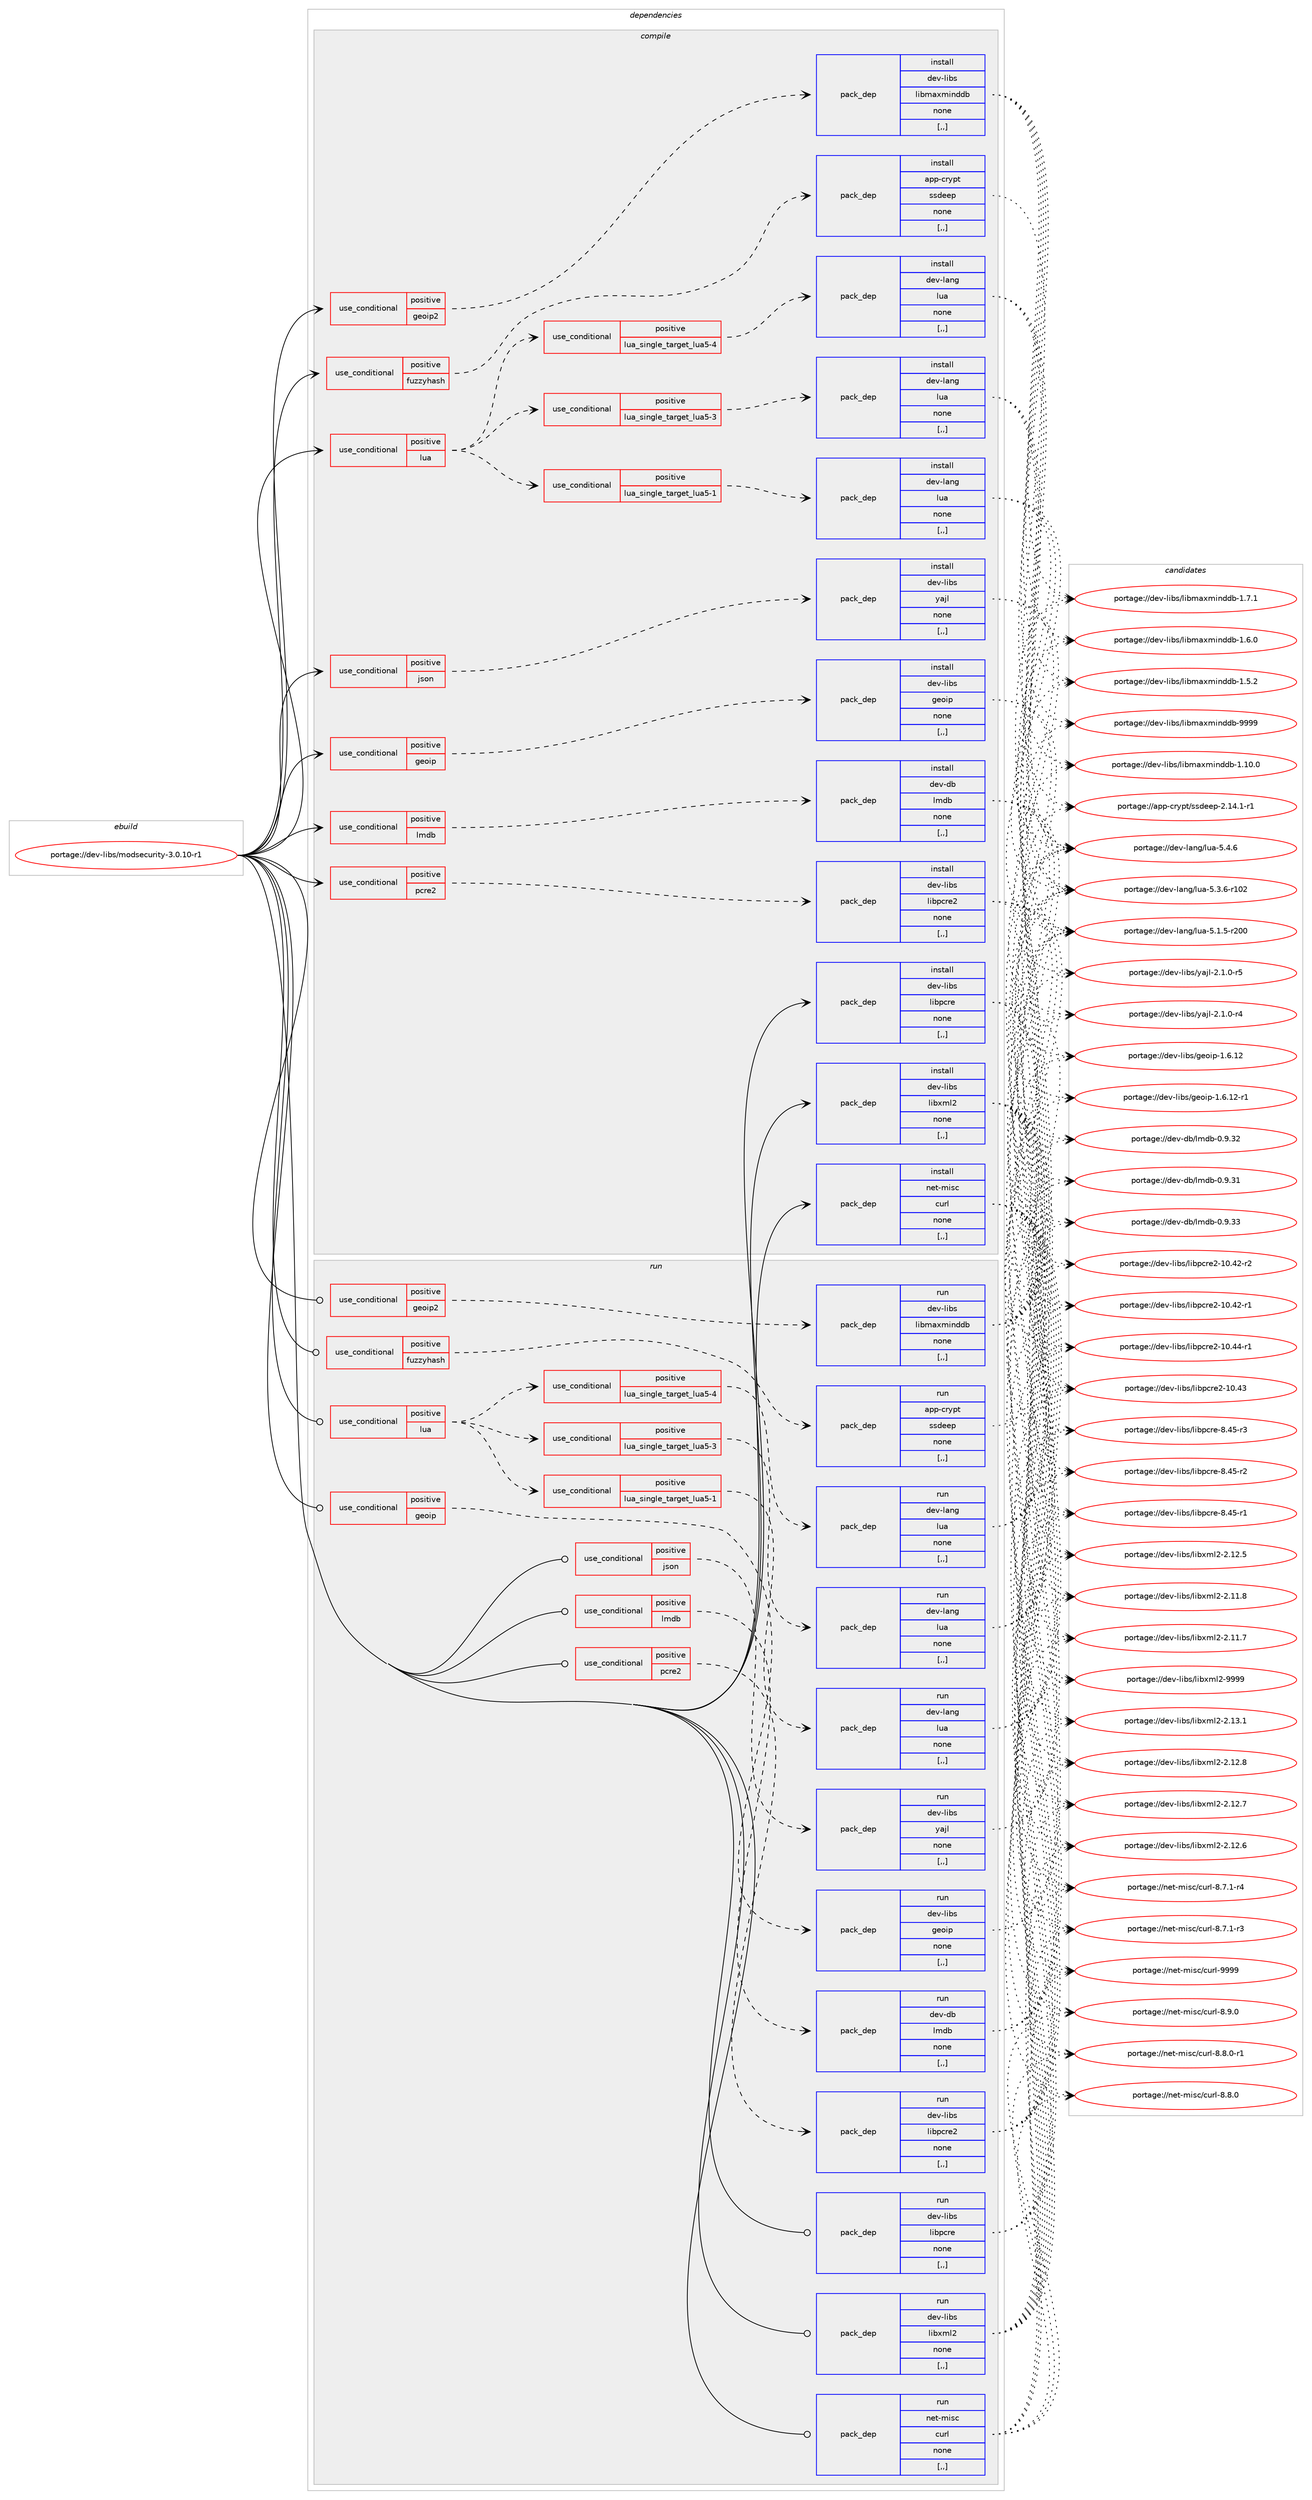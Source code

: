 digraph prolog {

# *************
# Graph options
# *************

newrank=true;
concentrate=true;
compound=true;
graph [rankdir=LR,fontname=Helvetica,fontsize=10,ranksep=1.5];#, ranksep=2.5, nodesep=0.2];
edge  [arrowhead=vee];
node  [fontname=Helvetica,fontsize=10];

# **********
# The ebuild
# **********

subgraph cluster_leftcol {
color=gray;
label=<<i>ebuild</i>>;
id [label="portage://dev-libs/modsecurity-3.0.10-r1", color=red, width=4, href="../dev-libs/modsecurity-3.0.10-r1.svg"];
}

# ****************
# The dependencies
# ****************

subgraph cluster_midcol {
color=gray;
label=<<i>dependencies</i>>;
subgraph cluster_compile {
fillcolor="#eeeeee";
style=filled;
label=<<i>compile</i>>;
subgraph cond27734 {
dependency112631 [label=<<TABLE BORDER="0" CELLBORDER="1" CELLSPACING="0" CELLPADDING="4"><TR><TD ROWSPAN="3" CELLPADDING="10">use_conditional</TD></TR><TR><TD>positive</TD></TR><TR><TD>fuzzyhash</TD></TR></TABLE>>, shape=none, color=red];
subgraph pack83699 {
dependency112632 [label=<<TABLE BORDER="0" CELLBORDER="1" CELLSPACING="0" CELLPADDING="4" WIDTH="220"><TR><TD ROWSPAN="6" CELLPADDING="30">pack_dep</TD></TR><TR><TD WIDTH="110">install</TD></TR><TR><TD>app-crypt</TD></TR><TR><TD>ssdeep</TD></TR><TR><TD>none</TD></TR><TR><TD>[,,]</TD></TR></TABLE>>, shape=none, color=blue];
}
dependency112631:e -> dependency112632:w [weight=20,style="dashed",arrowhead="vee"];
}
id:e -> dependency112631:w [weight=20,style="solid",arrowhead="vee"];
subgraph cond27735 {
dependency112633 [label=<<TABLE BORDER="0" CELLBORDER="1" CELLSPACING="0" CELLPADDING="4"><TR><TD ROWSPAN="3" CELLPADDING="10">use_conditional</TD></TR><TR><TD>positive</TD></TR><TR><TD>geoip</TD></TR></TABLE>>, shape=none, color=red];
subgraph pack83700 {
dependency112634 [label=<<TABLE BORDER="0" CELLBORDER="1" CELLSPACING="0" CELLPADDING="4" WIDTH="220"><TR><TD ROWSPAN="6" CELLPADDING="30">pack_dep</TD></TR><TR><TD WIDTH="110">install</TD></TR><TR><TD>dev-libs</TD></TR><TR><TD>geoip</TD></TR><TR><TD>none</TD></TR><TR><TD>[,,]</TD></TR></TABLE>>, shape=none, color=blue];
}
dependency112633:e -> dependency112634:w [weight=20,style="dashed",arrowhead="vee"];
}
id:e -> dependency112633:w [weight=20,style="solid",arrowhead="vee"];
subgraph cond27736 {
dependency112635 [label=<<TABLE BORDER="0" CELLBORDER="1" CELLSPACING="0" CELLPADDING="4"><TR><TD ROWSPAN="3" CELLPADDING="10">use_conditional</TD></TR><TR><TD>positive</TD></TR><TR><TD>geoip2</TD></TR></TABLE>>, shape=none, color=red];
subgraph pack83701 {
dependency112636 [label=<<TABLE BORDER="0" CELLBORDER="1" CELLSPACING="0" CELLPADDING="4" WIDTH="220"><TR><TD ROWSPAN="6" CELLPADDING="30">pack_dep</TD></TR><TR><TD WIDTH="110">install</TD></TR><TR><TD>dev-libs</TD></TR><TR><TD>libmaxminddb</TD></TR><TR><TD>none</TD></TR><TR><TD>[,,]</TD></TR></TABLE>>, shape=none, color=blue];
}
dependency112635:e -> dependency112636:w [weight=20,style="dashed",arrowhead="vee"];
}
id:e -> dependency112635:w [weight=20,style="solid",arrowhead="vee"];
subgraph cond27737 {
dependency112637 [label=<<TABLE BORDER="0" CELLBORDER="1" CELLSPACING="0" CELLPADDING="4"><TR><TD ROWSPAN="3" CELLPADDING="10">use_conditional</TD></TR><TR><TD>positive</TD></TR><TR><TD>json</TD></TR></TABLE>>, shape=none, color=red];
subgraph pack83702 {
dependency112638 [label=<<TABLE BORDER="0" CELLBORDER="1" CELLSPACING="0" CELLPADDING="4" WIDTH="220"><TR><TD ROWSPAN="6" CELLPADDING="30">pack_dep</TD></TR><TR><TD WIDTH="110">install</TD></TR><TR><TD>dev-libs</TD></TR><TR><TD>yajl</TD></TR><TR><TD>none</TD></TR><TR><TD>[,,]</TD></TR></TABLE>>, shape=none, color=blue];
}
dependency112637:e -> dependency112638:w [weight=20,style="dashed",arrowhead="vee"];
}
id:e -> dependency112637:w [weight=20,style="solid",arrowhead="vee"];
subgraph cond27738 {
dependency112639 [label=<<TABLE BORDER="0" CELLBORDER="1" CELLSPACING="0" CELLPADDING="4"><TR><TD ROWSPAN="3" CELLPADDING="10">use_conditional</TD></TR><TR><TD>positive</TD></TR><TR><TD>lmdb</TD></TR></TABLE>>, shape=none, color=red];
subgraph pack83703 {
dependency112640 [label=<<TABLE BORDER="0" CELLBORDER="1" CELLSPACING="0" CELLPADDING="4" WIDTH="220"><TR><TD ROWSPAN="6" CELLPADDING="30">pack_dep</TD></TR><TR><TD WIDTH="110">install</TD></TR><TR><TD>dev-db</TD></TR><TR><TD>lmdb</TD></TR><TR><TD>none</TD></TR><TR><TD>[,,]</TD></TR></TABLE>>, shape=none, color=blue];
}
dependency112639:e -> dependency112640:w [weight=20,style="dashed",arrowhead="vee"];
}
id:e -> dependency112639:w [weight=20,style="solid",arrowhead="vee"];
subgraph cond27739 {
dependency112641 [label=<<TABLE BORDER="0" CELLBORDER="1" CELLSPACING="0" CELLPADDING="4"><TR><TD ROWSPAN="3" CELLPADDING="10">use_conditional</TD></TR><TR><TD>positive</TD></TR><TR><TD>lua</TD></TR></TABLE>>, shape=none, color=red];
subgraph cond27740 {
dependency112642 [label=<<TABLE BORDER="0" CELLBORDER="1" CELLSPACING="0" CELLPADDING="4"><TR><TD ROWSPAN="3" CELLPADDING="10">use_conditional</TD></TR><TR><TD>positive</TD></TR><TR><TD>lua_single_target_lua5-1</TD></TR></TABLE>>, shape=none, color=red];
subgraph pack83704 {
dependency112643 [label=<<TABLE BORDER="0" CELLBORDER="1" CELLSPACING="0" CELLPADDING="4" WIDTH="220"><TR><TD ROWSPAN="6" CELLPADDING="30">pack_dep</TD></TR><TR><TD WIDTH="110">install</TD></TR><TR><TD>dev-lang</TD></TR><TR><TD>lua</TD></TR><TR><TD>none</TD></TR><TR><TD>[,,]</TD></TR></TABLE>>, shape=none, color=blue];
}
dependency112642:e -> dependency112643:w [weight=20,style="dashed",arrowhead="vee"];
}
dependency112641:e -> dependency112642:w [weight=20,style="dashed",arrowhead="vee"];
subgraph cond27741 {
dependency112644 [label=<<TABLE BORDER="0" CELLBORDER="1" CELLSPACING="0" CELLPADDING="4"><TR><TD ROWSPAN="3" CELLPADDING="10">use_conditional</TD></TR><TR><TD>positive</TD></TR><TR><TD>lua_single_target_lua5-3</TD></TR></TABLE>>, shape=none, color=red];
subgraph pack83705 {
dependency112645 [label=<<TABLE BORDER="0" CELLBORDER="1" CELLSPACING="0" CELLPADDING="4" WIDTH="220"><TR><TD ROWSPAN="6" CELLPADDING="30">pack_dep</TD></TR><TR><TD WIDTH="110">install</TD></TR><TR><TD>dev-lang</TD></TR><TR><TD>lua</TD></TR><TR><TD>none</TD></TR><TR><TD>[,,]</TD></TR></TABLE>>, shape=none, color=blue];
}
dependency112644:e -> dependency112645:w [weight=20,style="dashed",arrowhead="vee"];
}
dependency112641:e -> dependency112644:w [weight=20,style="dashed",arrowhead="vee"];
subgraph cond27742 {
dependency112646 [label=<<TABLE BORDER="0" CELLBORDER="1" CELLSPACING="0" CELLPADDING="4"><TR><TD ROWSPAN="3" CELLPADDING="10">use_conditional</TD></TR><TR><TD>positive</TD></TR><TR><TD>lua_single_target_lua5-4</TD></TR></TABLE>>, shape=none, color=red];
subgraph pack83706 {
dependency112647 [label=<<TABLE BORDER="0" CELLBORDER="1" CELLSPACING="0" CELLPADDING="4" WIDTH="220"><TR><TD ROWSPAN="6" CELLPADDING="30">pack_dep</TD></TR><TR><TD WIDTH="110">install</TD></TR><TR><TD>dev-lang</TD></TR><TR><TD>lua</TD></TR><TR><TD>none</TD></TR><TR><TD>[,,]</TD></TR></TABLE>>, shape=none, color=blue];
}
dependency112646:e -> dependency112647:w [weight=20,style="dashed",arrowhead="vee"];
}
dependency112641:e -> dependency112646:w [weight=20,style="dashed",arrowhead="vee"];
}
id:e -> dependency112641:w [weight=20,style="solid",arrowhead="vee"];
subgraph cond27743 {
dependency112648 [label=<<TABLE BORDER="0" CELLBORDER="1" CELLSPACING="0" CELLPADDING="4"><TR><TD ROWSPAN="3" CELLPADDING="10">use_conditional</TD></TR><TR><TD>positive</TD></TR><TR><TD>pcre2</TD></TR></TABLE>>, shape=none, color=red];
subgraph pack83707 {
dependency112649 [label=<<TABLE BORDER="0" CELLBORDER="1" CELLSPACING="0" CELLPADDING="4" WIDTH="220"><TR><TD ROWSPAN="6" CELLPADDING="30">pack_dep</TD></TR><TR><TD WIDTH="110">install</TD></TR><TR><TD>dev-libs</TD></TR><TR><TD>libpcre2</TD></TR><TR><TD>none</TD></TR><TR><TD>[,,]</TD></TR></TABLE>>, shape=none, color=blue];
}
dependency112648:e -> dependency112649:w [weight=20,style="dashed",arrowhead="vee"];
}
id:e -> dependency112648:w [weight=20,style="solid",arrowhead="vee"];
subgraph pack83708 {
dependency112650 [label=<<TABLE BORDER="0" CELLBORDER="1" CELLSPACING="0" CELLPADDING="4" WIDTH="220"><TR><TD ROWSPAN="6" CELLPADDING="30">pack_dep</TD></TR><TR><TD WIDTH="110">install</TD></TR><TR><TD>dev-libs</TD></TR><TR><TD>libpcre</TD></TR><TR><TD>none</TD></TR><TR><TD>[,,]</TD></TR></TABLE>>, shape=none, color=blue];
}
id:e -> dependency112650:w [weight=20,style="solid",arrowhead="vee"];
subgraph pack83709 {
dependency112651 [label=<<TABLE BORDER="0" CELLBORDER="1" CELLSPACING="0" CELLPADDING="4" WIDTH="220"><TR><TD ROWSPAN="6" CELLPADDING="30">pack_dep</TD></TR><TR><TD WIDTH="110">install</TD></TR><TR><TD>dev-libs</TD></TR><TR><TD>libxml2</TD></TR><TR><TD>none</TD></TR><TR><TD>[,,]</TD></TR></TABLE>>, shape=none, color=blue];
}
id:e -> dependency112651:w [weight=20,style="solid",arrowhead="vee"];
subgraph pack83710 {
dependency112652 [label=<<TABLE BORDER="0" CELLBORDER="1" CELLSPACING="0" CELLPADDING="4" WIDTH="220"><TR><TD ROWSPAN="6" CELLPADDING="30">pack_dep</TD></TR><TR><TD WIDTH="110">install</TD></TR><TR><TD>net-misc</TD></TR><TR><TD>curl</TD></TR><TR><TD>none</TD></TR><TR><TD>[,,]</TD></TR></TABLE>>, shape=none, color=blue];
}
id:e -> dependency112652:w [weight=20,style="solid",arrowhead="vee"];
}
subgraph cluster_compileandrun {
fillcolor="#eeeeee";
style=filled;
label=<<i>compile and run</i>>;
}
subgraph cluster_run {
fillcolor="#eeeeee";
style=filled;
label=<<i>run</i>>;
subgraph cond27744 {
dependency112653 [label=<<TABLE BORDER="0" CELLBORDER="1" CELLSPACING="0" CELLPADDING="4"><TR><TD ROWSPAN="3" CELLPADDING="10">use_conditional</TD></TR><TR><TD>positive</TD></TR><TR><TD>fuzzyhash</TD></TR></TABLE>>, shape=none, color=red];
subgraph pack83711 {
dependency112654 [label=<<TABLE BORDER="0" CELLBORDER="1" CELLSPACING="0" CELLPADDING="4" WIDTH="220"><TR><TD ROWSPAN="6" CELLPADDING="30">pack_dep</TD></TR><TR><TD WIDTH="110">run</TD></TR><TR><TD>app-crypt</TD></TR><TR><TD>ssdeep</TD></TR><TR><TD>none</TD></TR><TR><TD>[,,]</TD></TR></TABLE>>, shape=none, color=blue];
}
dependency112653:e -> dependency112654:w [weight=20,style="dashed",arrowhead="vee"];
}
id:e -> dependency112653:w [weight=20,style="solid",arrowhead="odot"];
subgraph cond27745 {
dependency112655 [label=<<TABLE BORDER="0" CELLBORDER="1" CELLSPACING="0" CELLPADDING="4"><TR><TD ROWSPAN="3" CELLPADDING="10">use_conditional</TD></TR><TR><TD>positive</TD></TR><TR><TD>geoip</TD></TR></TABLE>>, shape=none, color=red];
subgraph pack83712 {
dependency112656 [label=<<TABLE BORDER="0" CELLBORDER="1" CELLSPACING="0" CELLPADDING="4" WIDTH="220"><TR><TD ROWSPAN="6" CELLPADDING="30">pack_dep</TD></TR><TR><TD WIDTH="110">run</TD></TR><TR><TD>dev-libs</TD></TR><TR><TD>geoip</TD></TR><TR><TD>none</TD></TR><TR><TD>[,,]</TD></TR></TABLE>>, shape=none, color=blue];
}
dependency112655:e -> dependency112656:w [weight=20,style="dashed",arrowhead="vee"];
}
id:e -> dependency112655:w [weight=20,style="solid",arrowhead="odot"];
subgraph cond27746 {
dependency112657 [label=<<TABLE BORDER="0" CELLBORDER="1" CELLSPACING="0" CELLPADDING="4"><TR><TD ROWSPAN="3" CELLPADDING="10">use_conditional</TD></TR><TR><TD>positive</TD></TR><TR><TD>geoip2</TD></TR></TABLE>>, shape=none, color=red];
subgraph pack83713 {
dependency112658 [label=<<TABLE BORDER="0" CELLBORDER="1" CELLSPACING="0" CELLPADDING="4" WIDTH="220"><TR><TD ROWSPAN="6" CELLPADDING="30">pack_dep</TD></TR><TR><TD WIDTH="110">run</TD></TR><TR><TD>dev-libs</TD></TR><TR><TD>libmaxminddb</TD></TR><TR><TD>none</TD></TR><TR><TD>[,,]</TD></TR></TABLE>>, shape=none, color=blue];
}
dependency112657:e -> dependency112658:w [weight=20,style="dashed",arrowhead="vee"];
}
id:e -> dependency112657:w [weight=20,style="solid",arrowhead="odot"];
subgraph cond27747 {
dependency112659 [label=<<TABLE BORDER="0" CELLBORDER="1" CELLSPACING="0" CELLPADDING="4"><TR><TD ROWSPAN="3" CELLPADDING="10">use_conditional</TD></TR><TR><TD>positive</TD></TR><TR><TD>json</TD></TR></TABLE>>, shape=none, color=red];
subgraph pack83714 {
dependency112660 [label=<<TABLE BORDER="0" CELLBORDER="1" CELLSPACING="0" CELLPADDING="4" WIDTH="220"><TR><TD ROWSPAN="6" CELLPADDING="30">pack_dep</TD></TR><TR><TD WIDTH="110">run</TD></TR><TR><TD>dev-libs</TD></TR><TR><TD>yajl</TD></TR><TR><TD>none</TD></TR><TR><TD>[,,]</TD></TR></TABLE>>, shape=none, color=blue];
}
dependency112659:e -> dependency112660:w [weight=20,style="dashed",arrowhead="vee"];
}
id:e -> dependency112659:w [weight=20,style="solid",arrowhead="odot"];
subgraph cond27748 {
dependency112661 [label=<<TABLE BORDER="0" CELLBORDER="1" CELLSPACING="0" CELLPADDING="4"><TR><TD ROWSPAN="3" CELLPADDING="10">use_conditional</TD></TR><TR><TD>positive</TD></TR><TR><TD>lmdb</TD></TR></TABLE>>, shape=none, color=red];
subgraph pack83715 {
dependency112662 [label=<<TABLE BORDER="0" CELLBORDER="1" CELLSPACING="0" CELLPADDING="4" WIDTH="220"><TR><TD ROWSPAN="6" CELLPADDING="30">pack_dep</TD></TR><TR><TD WIDTH="110">run</TD></TR><TR><TD>dev-db</TD></TR><TR><TD>lmdb</TD></TR><TR><TD>none</TD></TR><TR><TD>[,,]</TD></TR></TABLE>>, shape=none, color=blue];
}
dependency112661:e -> dependency112662:w [weight=20,style="dashed",arrowhead="vee"];
}
id:e -> dependency112661:w [weight=20,style="solid",arrowhead="odot"];
subgraph cond27749 {
dependency112663 [label=<<TABLE BORDER="0" CELLBORDER="1" CELLSPACING="0" CELLPADDING="4"><TR><TD ROWSPAN="3" CELLPADDING="10">use_conditional</TD></TR><TR><TD>positive</TD></TR><TR><TD>lua</TD></TR></TABLE>>, shape=none, color=red];
subgraph cond27750 {
dependency112664 [label=<<TABLE BORDER="0" CELLBORDER="1" CELLSPACING="0" CELLPADDING="4"><TR><TD ROWSPAN="3" CELLPADDING="10">use_conditional</TD></TR><TR><TD>positive</TD></TR><TR><TD>lua_single_target_lua5-1</TD></TR></TABLE>>, shape=none, color=red];
subgraph pack83716 {
dependency112665 [label=<<TABLE BORDER="0" CELLBORDER="1" CELLSPACING="0" CELLPADDING="4" WIDTH="220"><TR><TD ROWSPAN="6" CELLPADDING="30">pack_dep</TD></TR><TR><TD WIDTH="110">run</TD></TR><TR><TD>dev-lang</TD></TR><TR><TD>lua</TD></TR><TR><TD>none</TD></TR><TR><TD>[,,]</TD></TR></TABLE>>, shape=none, color=blue];
}
dependency112664:e -> dependency112665:w [weight=20,style="dashed",arrowhead="vee"];
}
dependency112663:e -> dependency112664:w [weight=20,style="dashed",arrowhead="vee"];
subgraph cond27751 {
dependency112666 [label=<<TABLE BORDER="0" CELLBORDER="1" CELLSPACING="0" CELLPADDING="4"><TR><TD ROWSPAN="3" CELLPADDING="10">use_conditional</TD></TR><TR><TD>positive</TD></TR><TR><TD>lua_single_target_lua5-3</TD></TR></TABLE>>, shape=none, color=red];
subgraph pack83717 {
dependency112667 [label=<<TABLE BORDER="0" CELLBORDER="1" CELLSPACING="0" CELLPADDING="4" WIDTH="220"><TR><TD ROWSPAN="6" CELLPADDING="30">pack_dep</TD></TR><TR><TD WIDTH="110">run</TD></TR><TR><TD>dev-lang</TD></TR><TR><TD>lua</TD></TR><TR><TD>none</TD></TR><TR><TD>[,,]</TD></TR></TABLE>>, shape=none, color=blue];
}
dependency112666:e -> dependency112667:w [weight=20,style="dashed",arrowhead="vee"];
}
dependency112663:e -> dependency112666:w [weight=20,style="dashed",arrowhead="vee"];
subgraph cond27752 {
dependency112668 [label=<<TABLE BORDER="0" CELLBORDER="1" CELLSPACING="0" CELLPADDING="4"><TR><TD ROWSPAN="3" CELLPADDING="10">use_conditional</TD></TR><TR><TD>positive</TD></TR><TR><TD>lua_single_target_lua5-4</TD></TR></TABLE>>, shape=none, color=red];
subgraph pack83718 {
dependency112669 [label=<<TABLE BORDER="0" CELLBORDER="1" CELLSPACING="0" CELLPADDING="4" WIDTH="220"><TR><TD ROWSPAN="6" CELLPADDING="30">pack_dep</TD></TR><TR><TD WIDTH="110">run</TD></TR><TR><TD>dev-lang</TD></TR><TR><TD>lua</TD></TR><TR><TD>none</TD></TR><TR><TD>[,,]</TD></TR></TABLE>>, shape=none, color=blue];
}
dependency112668:e -> dependency112669:w [weight=20,style="dashed",arrowhead="vee"];
}
dependency112663:e -> dependency112668:w [weight=20,style="dashed",arrowhead="vee"];
}
id:e -> dependency112663:w [weight=20,style="solid",arrowhead="odot"];
subgraph cond27753 {
dependency112670 [label=<<TABLE BORDER="0" CELLBORDER="1" CELLSPACING="0" CELLPADDING="4"><TR><TD ROWSPAN="3" CELLPADDING="10">use_conditional</TD></TR><TR><TD>positive</TD></TR><TR><TD>pcre2</TD></TR></TABLE>>, shape=none, color=red];
subgraph pack83719 {
dependency112671 [label=<<TABLE BORDER="0" CELLBORDER="1" CELLSPACING="0" CELLPADDING="4" WIDTH="220"><TR><TD ROWSPAN="6" CELLPADDING="30">pack_dep</TD></TR><TR><TD WIDTH="110">run</TD></TR><TR><TD>dev-libs</TD></TR><TR><TD>libpcre2</TD></TR><TR><TD>none</TD></TR><TR><TD>[,,]</TD></TR></TABLE>>, shape=none, color=blue];
}
dependency112670:e -> dependency112671:w [weight=20,style="dashed",arrowhead="vee"];
}
id:e -> dependency112670:w [weight=20,style="solid",arrowhead="odot"];
subgraph pack83720 {
dependency112672 [label=<<TABLE BORDER="0" CELLBORDER="1" CELLSPACING="0" CELLPADDING="4" WIDTH="220"><TR><TD ROWSPAN="6" CELLPADDING="30">pack_dep</TD></TR><TR><TD WIDTH="110">run</TD></TR><TR><TD>dev-libs</TD></TR><TR><TD>libpcre</TD></TR><TR><TD>none</TD></TR><TR><TD>[,,]</TD></TR></TABLE>>, shape=none, color=blue];
}
id:e -> dependency112672:w [weight=20,style="solid",arrowhead="odot"];
subgraph pack83721 {
dependency112673 [label=<<TABLE BORDER="0" CELLBORDER="1" CELLSPACING="0" CELLPADDING="4" WIDTH="220"><TR><TD ROWSPAN="6" CELLPADDING="30">pack_dep</TD></TR><TR><TD WIDTH="110">run</TD></TR><TR><TD>dev-libs</TD></TR><TR><TD>libxml2</TD></TR><TR><TD>none</TD></TR><TR><TD>[,,]</TD></TR></TABLE>>, shape=none, color=blue];
}
id:e -> dependency112673:w [weight=20,style="solid",arrowhead="odot"];
subgraph pack83722 {
dependency112674 [label=<<TABLE BORDER="0" CELLBORDER="1" CELLSPACING="0" CELLPADDING="4" WIDTH="220"><TR><TD ROWSPAN="6" CELLPADDING="30">pack_dep</TD></TR><TR><TD WIDTH="110">run</TD></TR><TR><TD>net-misc</TD></TR><TR><TD>curl</TD></TR><TR><TD>none</TD></TR><TR><TD>[,,]</TD></TR></TABLE>>, shape=none, color=blue];
}
id:e -> dependency112674:w [weight=20,style="solid",arrowhead="odot"];
}
}

# **************
# The candidates
# **************

subgraph cluster_choices {
rank=same;
color=gray;
label=<<i>candidates</i>>;

subgraph choice83699 {
color=black;
nodesep=1;
choice97112112459911412111211647115115100101101112455046495246494511449 [label="portage://app-crypt/ssdeep-2.14.1-r1", color=red, width=4,href="../app-crypt/ssdeep-2.14.1-r1.svg"];
dependency112632:e -> choice97112112459911412111211647115115100101101112455046495246494511449:w [style=dotted,weight="100"];
}
subgraph choice83700 {
color=black;
nodesep=1;
choice100101118451081059811547103101111105112454946544649504511449 [label="portage://dev-libs/geoip-1.6.12-r1", color=red, width=4,href="../dev-libs/geoip-1.6.12-r1.svg"];
choice10010111845108105981154710310111110511245494654464950 [label="portage://dev-libs/geoip-1.6.12", color=red, width=4,href="../dev-libs/geoip-1.6.12.svg"];
dependency112634:e -> choice100101118451081059811547103101111105112454946544649504511449:w [style=dotted,weight="100"];
dependency112634:e -> choice10010111845108105981154710310111110511245494654464950:w [style=dotted,weight="100"];
}
subgraph choice83701 {
color=black;
nodesep=1;
choice1001011184510810598115471081059810997120109105110100100984557575757 [label="portage://dev-libs/libmaxminddb-9999", color=red, width=4,href="../dev-libs/libmaxminddb-9999.svg"];
choice10010111845108105981154710810598109971201091051101001009845494649484648 [label="portage://dev-libs/libmaxminddb-1.10.0", color=red, width=4,href="../dev-libs/libmaxminddb-1.10.0.svg"];
choice100101118451081059811547108105981099712010910511010010098454946554649 [label="portage://dev-libs/libmaxminddb-1.7.1", color=red, width=4,href="../dev-libs/libmaxminddb-1.7.1.svg"];
choice100101118451081059811547108105981099712010910511010010098454946544648 [label="portage://dev-libs/libmaxminddb-1.6.0", color=red, width=4,href="../dev-libs/libmaxminddb-1.6.0.svg"];
choice100101118451081059811547108105981099712010910511010010098454946534650 [label="portage://dev-libs/libmaxminddb-1.5.2", color=red, width=4,href="../dev-libs/libmaxminddb-1.5.2.svg"];
dependency112636:e -> choice1001011184510810598115471081059810997120109105110100100984557575757:w [style=dotted,weight="100"];
dependency112636:e -> choice10010111845108105981154710810598109971201091051101001009845494649484648:w [style=dotted,weight="100"];
dependency112636:e -> choice100101118451081059811547108105981099712010910511010010098454946554649:w [style=dotted,weight="100"];
dependency112636:e -> choice100101118451081059811547108105981099712010910511010010098454946544648:w [style=dotted,weight="100"];
dependency112636:e -> choice100101118451081059811547108105981099712010910511010010098454946534650:w [style=dotted,weight="100"];
}
subgraph choice83702 {
color=black;
nodesep=1;
choice100101118451081059811547121971061084550464946484511453 [label="portage://dev-libs/yajl-2.1.0-r5", color=red, width=4,href="../dev-libs/yajl-2.1.0-r5.svg"];
choice100101118451081059811547121971061084550464946484511452 [label="portage://dev-libs/yajl-2.1.0-r4", color=red, width=4,href="../dev-libs/yajl-2.1.0-r4.svg"];
dependency112638:e -> choice100101118451081059811547121971061084550464946484511453:w [style=dotted,weight="100"];
dependency112638:e -> choice100101118451081059811547121971061084550464946484511452:w [style=dotted,weight="100"];
}
subgraph choice83703 {
color=black;
nodesep=1;
choice1001011184510098471081091009845484657465151 [label="portage://dev-db/lmdb-0.9.33", color=red, width=4,href="../dev-db/lmdb-0.9.33.svg"];
choice1001011184510098471081091009845484657465150 [label="portage://dev-db/lmdb-0.9.32", color=red, width=4,href="../dev-db/lmdb-0.9.32.svg"];
choice1001011184510098471081091009845484657465149 [label="portage://dev-db/lmdb-0.9.31", color=red, width=4,href="../dev-db/lmdb-0.9.31.svg"];
dependency112640:e -> choice1001011184510098471081091009845484657465151:w [style=dotted,weight="100"];
dependency112640:e -> choice1001011184510098471081091009845484657465150:w [style=dotted,weight="100"];
dependency112640:e -> choice1001011184510098471081091009845484657465149:w [style=dotted,weight="100"];
}
subgraph choice83704 {
color=black;
nodesep=1;
choice10010111845108971101034710811797455346524654 [label="portage://dev-lang/lua-5.4.6", color=red, width=4,href="../dev-lang/lua-5.4.6.svg"];
choice1001011184510897110103471081179745534651465445114494850 [label="portage://dev-lang/lua-5.3.6-r102", color=red, width=4,href="../dev-lang/lua-5.3.6-r102.svg"];
choice1001011184510897110103471081179745534649465345114504848 [label="portage://dev-lang/lua-5.1.5-r200", color=red, width=4,href="../dev-lang/lua-5.1.5-r200.svg"];
dependency112643:e -> choice10010111845108971101034710811797455346524654:w [style=dotted,weight="100"];
dependency112643:e -> choice1001011184510897110103471081179745534651465445114494850:w [style=dotted,weight="100"];
dependency112643:e -> choice1001011184510897110103471081179745534649465345114504848:w [style=dotted,weight="100"];
}
subgraph choice83705 {
color=black;
nodesep=1;
choice10010111845108971101034710811797455346524654 [label="portage://dev-lang/lua-5.4.6", color=red, width=4,href="../dev-lang/lua-5.4.6.svg"];
choice1001011184510897110103471081179745534651465445114494850 [label="portage://dev-lang/lua-5.3.6-r102", color=red, width=4,href="../dev-lang/lua-5.3.6-r102.svg"];
choice1001011184510897110103471081179745534649465345114504848 [label="portage://dev-lang/lua-5.1.5-r200", color=red, width=4,href="../dev-lang/lua-5.1.5-r200.svg"];
dependency112645:e -> choice10010111845108971101034710811797455346524654:w [style=dotted,weight="100"];
dependency112645:e -> choice1001011184510897110103471081179745534651465445114494850:w [style=dotted,weight="100"];
dependency112645:e -> choice1001011184510897110103471081179745534649465345114504848:w [style=dotted,weight="100"];
}
subgraph choice83706 {
color=black;
nodesep=1;
choice10010111845108971101034710811797455346524654 [label="portage://dev-lang/lua-5.4.6", color=red, width=4,href="../dev-lang/lua-5.4.6.svg"];
choice1001011184510897110103471081179745534651465445114494850 [label="portage://dev-lang/lua-5.3.6-r102", color=red, width=4,href="../dev-lang/lua-5.3.6-r102.svg"];
choice1001011184510897110103471081179745534649465345114504848 [label="portage://dev-lang/lua-5.1.5-r200", color=red, width=4,href="../dev-lang/lua-5.1.5-r200.svg"];
dependency112647:e -> choice10010111845108971101034710811797455346524654:w [style=dotted,weight="100"];
dependency112647:e -> choice1001011184510897110103471081179745534651465445114494850:w [style=dotted,weight="100"];
dependency112647:e -> choice1001011184510897110103471081179745534649465345114504848:w [style=dotted,weight="100"];
}
subgraph choice83707 {
color=black;
nodesep=1;
choice1001011184510810598115471081059811299114101504549484652524511449 [label="portage://dev-libs/libpcre2-10.44-r1", color=red, width=4,href="../dev-libs/libpcre2-10.44-r1.svg"];
choice100101118451081059811547108105981129911410150454948465251 [label="portage://dev-libs/libpcre2-10.43", color=red, width=4,href="../dev-libs/libpcre2-10.43.svg"];
choice1001011184510810598115471081059811299114101504549484652504511450 [label="portage://dev-libs/libpcre2-10.42-r2", color=red, width=4,href="../dev-libs/libpcre2-10.42-r2.svg"];
choice1001011184510810598115471081059811299114101504549484652504511449 [label="portage://dev-libs/libpcre2-10.42-r1", color=red, width=4,href="../dev-libs/libpcre2-10.42-r1.svg"];
dependency112649:e -> choice1001011184510810598115471081059811299114101504549484652524511449:w [style=dotted,weight="100"];
dependency112649:e -> choice100101118451081059811547108105981129911410150454948465251:w [style=dotted,weight="100"];
dependency112649:e -> choice1001011184510810598115471081059811299114101504549484652504511450:w [style=dotted,weight="100"];
dependency112649:e -> choice1001011184510810598115471081059811299114101504549484652504511449:w [style=dotted,weight="100"];
}
subgraph choice83708 {
color=black;
nodesep=1;
choice100101118451081059811547108105981129911410145564652534511451 [label="portage://dev-libs/libpcre-8.45-r3", color=red, width=4,href="../dev-libs/libpcre-8.45-r3.svg"];
choice100101118451081059811547108105981129911410145564652534511450 [label="portage://dev-libs/libpcre-8.45-r2", color=red, width=4,href="../dev-libs/libpcre-8.45-r2.svg"];
choice100101118451081059811547108105981129911410145564652534511449 [label="portage://dev-libs/libpcre-8.45-r1", color=red, width=4,href="../dev-libs/libpcre-8.45-r1.svg"];
dependency112650:e -> choice100101118451081059811547108105981129911410145564652534511451:w [style=dotted,weight="100"];
dependency112650:e -> choice100101118451081059811547108105981129911410145564652534511450:w [style=dotted,weight="100"];
dependency112650:e -> choice100101118451081059811547108105981129911410145564652534511449:w [style=dotted,weight="100"];
}
subgraph choice83709 {
color=black;
nodesep=1;
choice10010111845108105981154710810598120109108504557575757 [label="portage://dev-libs/libxml2-9999", color=red, width=4,href="../dev-libs/libxml2-9999.svg"];
choice100101118451081059811547108105981201091085045504649514649 [label="portage://dev-libs/libxml2-2.13.1", color=red, width=4,href="../dev-libs/libxml2-2.13.1.svg"];
choice100101118451081059811547108105981201091085045504649504656 [label="portage://dev-libs/libxml2-2.12.8", color=red, width=4,href="../dev-libs/libxml2-2.12.8.svg"];
choice100101118451081059811547108105981201091085045504649504655 [label="portage://dev-libs/libxml2-2.12.7", color=red, width=4,href="../dev-libs/libxml2-2.12.7.svg"];
choice100101118451081059811547108105981201091085045504649504654 [label="portage://dev-libs/libxml2-2.12.6", color=red, width=4,href="../dev-libs/libxml2-2.12.6.svg"];
choice100101118451081059811547108105981201091085045504649504653 [label="portage://dev-libs/libxml2-2.12.5", color=red, width=4,href="../dev-libs/libxml2-2.12.5.svg"];
choice100101118451081059811547108105981201091085045504649494656 [label="portage://dev-libs/libxml2-2.11.8", color=red, width=4,href="../dev-libs/libxml2-2.11.8.svg"];
choice100101118451081059811547108105981201091085045504649494655 [label="portage://dev-libs/libxml2-2.11.7", color=red, width=4,href="../dev-libs/libxml2-2.11.7.svg"];
dependency112651:e -> choice10010111845108105981154710810598120109108504557575757:w [style=dotted,weight="100"];
dependency112651:e -> choice100101118451081059811547108105981201091085045504649514649:w [style=dotted,weight="100"];
dependency112651:e -> choice100101118451081059811547108105981201091085045504649504656:w [style=dotted,weight="100"];
dependency112651:e -> choice100101118451081059811547108105981201091085045504649504655:w [style=dotted,weight="100"];
dependency112651:e -> choice100101118451081059811547108105981201091085045504649504654:w [style=dotted,weight="100"];
dependency112651:e -> choice100101118451081059811547108105981201091085045504649504653:w [style=dotted,weight="100"];
dependency112651:e -> choice100101118451081059811547108105981201091085045504649494656:w [style=dotted,weight="100"];
dependency112651:e -> choice100101118451081059811547108105981201091085045504649494655:w [style=dotted,weight="100"];
}
subgraph choice83710 {
color=black;
nodesep=1;
choice110101116451091051159947991171141084557575757 [label="portage://net-misc/curl-9999", color=red, width=4,href="../net-misc/curl-9999.svg"];
choice11010111645109105115994799117114108455646574648 [label="portage://net-misc/curl-8.9.0", color=red, width=4,href="../net-misc/curl-8.9.0.svg"];
choice110101116451091051159947991171141084556465646484511449 [label="portage://net-misc/curl-8.8.0-r1", color=red, width=4,href="../net-misc/curl-8.8.0-r1.svg"];
choice11010111645109105115994799117114108455646564648 [label="portage://net-misc/curl-8.8.0", color=red, width=4,href="../net-misc/curl-8.8.0.svg"];
choice110101116451091051159947991171141084556465546494511452 [label="portage://net-misc/curl-8.7.1-r4", color=red, width=4,href="../net-misc/curl-8.7.1-r4.svg"];
choice110101116451091051159947991171141084556465546494511451 [label="portage://net-misc/curl-8.7.1-r3", color=red, width=4,href="../net-misc/curl-8.7.1-r3.svg"];
dependency112652:e -> choice110101116451091051159947991171141084557575757:w [style=dotted,weight="100"];
dependency112652:e -> choice11010111645109105115994799117114108455646574648:w [style=dotted,weight="100"];
dependency112652:e -> choice110101116451091051159947991171141084556465646484511449:w [style=dotted,weight="100"];
dependency112652:e -> choice11010111645109105115994799117114108455646564648:w [style=dotted,weight="100"];
dependency112652:e -> choice110101116451091051159947991171141084556465546494511452:w [style=dotted,weight="100"];
dependency112652:e -> choice110101116451091051159947991171141084556465546494511451:w [style=dotted,weight="100"];
}
subgraph choice83711 {
color=black;
nodesep=1;
choice97112112459911412111211647115115100101101112455046495246494511449 [label="portage://app-crypt/ssdeep-2.14.1-r1", color=red, width=4,href="../app-crypt/ssdeep-2.14.1-r1.svg"];
dependency112654:e -> choice97112112459911412111211647115115100101101112455046495246494511449:w [style=dotted,weight="100"];
}
subgraph choice83712 {
color=black;
nodesep=1;
choice100101118451081059811547103101111105112454946544649504511449 [label="portage://dev-libs/geoip-1.6.12-r1", color=red, width=4,href="../dev-libs/geoip-1.6.12-r1.svg"];
choice10010111845108105981154710310111110511245494654464950 [label="portage://dev-libs/geoip-1.6.12", color=red, width=4,href="../dev-libs/geoip-1.6.12.svg"];
dependency112656:e -> choice100101118451081059811547103101111105112454946544649504511449:w [style=dotted,weight="100"];
dependency112656:e -> choice10010111845108105981154710310111110511245494654464950:w [style=dotted,weight="100"];
}
subgraph choice83713 {
color=black;
nodesep=1;
choice1001011184510810598115471081059810997120109105110100100984557575757 [label="portage://dev-libs/libmaxminddb-9999", color=red, width=4,href="../dev-libs/libmaxminddb-9999.svg"];
choice10010111845108105981154710810598109971201091051101001009845494649484648 [label="portage://dev-libs/libmaxminddb-1.10.0", color=red, width=4,href="../dev-libs/libmaxminddb-1.10.0.svg"];
choice100101118451081059811547108105981099712010910511010010098454946554649 [label="portage://dev-libs/libmaxminddb-1.7.1", color=red, width=4,href="../dev-libs/libmaxminddb-1.7.1.svg"];
choice100101118451081059811547108105981099712010910511010010098454946544648 [label="portage://dev-libs/libmaxminddb-1.6.0", color=red, width=4,href="../dev-libs/libmaxminddb-1.6.0.svg"];
choice100101118451081059811547108105981099712010910511010010098454946534650 [label="portage://dev-libs/libmaxminddb-1.5.2", color=red, width=4,href="../dev-libs/libmaxminddb-1.5.2.svg"];
dependency112658:e -> choice1001011184510810598115471081059810997120109105110100100984557575757:w [style=dotted,weight="100"];
dependency112658:e -> choice10010111845108105981154710810598109971201091051101001009845494649484648:w [style=dotted,weight="100"];
dependency112658:e -> choice100101118451081059811547108105981099712010910511010010098454946554649:w [style=dotted,weight="100"];
dependency112658:e -> choice100101118451081059811547108105981099712010910511010010098454946544648:w [style=dotted,weight="100"];
dependency112658:e -> choice100101118451081059811547108105981099712010910511010010098454946534650:w [style=dotted,weight="100"];
}
subgraph choice83714 {
color=black;
nodesep=1;
choice100101118451081059811547121971061084550464946484511453 [label="portage://dev-libs/yajl-2.1.0-r5", color=red, width=4,href="../dev-libs/yajl-2.1.0-r5.svg"];
choice100101118451081059811547121971061084550464946484511452 [label="portage://dev-libs/yajl-2.1.0-r4", color=red, width=4,href="../dev-libs/yajl-2.1.0-r4.svg"];
dependency112660:e -> choice100101118451081059811547121971061084550464946484511453:w [style=dotted,weight="100"];
dependency112660:e -> choice100101118451081059811547121971061084550464946484511452:w [style=dotted,weight="100"];
}
subgraph choice83715 {
color=black;
nodesep=1;
choice1001011184510098471081091009845484657465151 [label="portage://dev-db/lmdb-0.9.33", color=red, width=4,href="../dev-db/lmdb-0.9.33.svg"];
choice1001011184510098471081091009845484657465150 [label="portage://dev-db/lmdb-0.9.32", color=red, width=4,href="../dev-db/lmdb-0.9.32.svg"];
choice1001011184510098471081091009845484657465149 [label="portage://dev-db/lmdb-0.9.31", color=red, width=4,href="../dev-db/lmdb-0.9.31.svg"];
dependency112662:e -> choice1001011184510098471081091009845484657465151:w [style=dotted,weight="100"];
dependency112662:e -> choice1001011184510098471081091009845484657465150:w [style=dotted,weight="100"];
dependency112662:e -> choice1001011184510098471081091009845484657465149:w [style=dotted,weight="100"];
}
subgraph choice83716 {
color=black;
nodesep=1;
choice10010111845108971101034710811797455346524654 [label="portage://dev-lang/lua-5.4.6", color=red, width=4,href="../dev-lang/lua-5.4.6.svg"];
choice1001011184510897110103471081179745534651465445114494850 [label="portage://dev-lang/lua-5.3.6-r102", color=red, width=4,href="../dev-lang/lua-5.3.6-r102.svg"];
choice1001011184510897110103471081179745534649465345114504848 [label="portage://dev-lang/lua-5.1.5-r200", color=red, width=4,href="../dev-lang/lua-5.1.5-r200.svg"];
dependency112665:e -> choice10010111845108971101034710811797455346524654:w [style=dotted,weight="100"];
dependency112665:e -> choice1001011184510897110103471081179745534651465445114494850:w [style=dotted,weight="100"];
dependency112665:e -> choice1001011184510897110103471081179745534649465345114504848:w [style=dotted,weight="100"];
}
subgraph choice83717 {
color=black;
nodesep=1;
choice10010111845108971101034710811797455346524654 [label="portage://dev-lang/lua-5.4.6", color=red, width=4,href="../dev-lang/lua-5.4.6.svg"];
choice1001011184510897110103471081179745534651465445114494850 [label="portage://dev-lang/lua-5.3.6-r102", color=red, width=4,href="../dev-lang/lua-5.3.6-r102.svg"];
choice1001011184510897110103471081179745534649465345114504848 [label="portage://dev-lang/lua-5.1.5-r200", color=red, width=4,href="../dev-lang/lua-5.1.5-r200.svg"];
dependency112667:e -> choice10010111845108971101034710811797455346524654:w [style=dotted,weight="100"];
dependency112667:e -> choice1001011184510897110103471081179745534651465445114494850:w [style=dotted,weight="100"];
dependency112667:e -> choice1001011184510897110103471081179745534649465345114504848:w [style=dotted,weight="100"];
}
subgraph choice83718 {
color=black;
nodesep=1;
choice10010111845108971101034710811797455346524654 [label="portage://dev-lang/lua-5.4.6", color=red, width=4,href="../dev-lang/lua-5.4.6.svg"];
choice1001011184510897110103471081179745534651465445114494850 [label="portage://dev-lang/lua-5.3.6-r102", color=red, width=4,href="../dev-lang/lua-5.3.6-r102.svg"];
choice1001011184510897110103471081179745534649465345114504848 [label="portage://dev-lang/lua-5.1.5-r200", color=red, width=4,href="../dev-lang/lua-5.1.5-r200.svg"];
dependency112669:e -> choice10010111845108971101034710811797455346524654:w [style=dotted,weight="100"];
dependency112669:e -> choice1001011184510897110103471081179745534651465445114494850:w [style=dotted,weight="100"];
dependency112669:e -> choice1001011184510897110103471081179745534649465345114504848:w [style=dotted,weight="100"];
}
subgraph choice83719 {
color=black;
nodesep=1;
choice1001011184510810598115471081059811299114101504549484652524511449 [label="portage://dev-libs/libpcre2-10.44-r1", color=red, width=4,href="../dev-libs/libpcre2-10.44-r1.svg"];
choice100101118451081059811547108105981129911410150454948465251 [label="portage://dev-libs/libpcre2-10.43", color=red, width=4,href="../dev-libs/libpcre2-10.43.svg"];
choice1001011184510810598115471081059811299114101504549484652504511450 [label="portage://dev-libs/libpcre2-10.42-r2", color=red, width=4,href="../dev-libs/libpcre2-10.42-r2.svg"];
choice1001011184510810598115471081059811299114101504549484652504511449 [label="portage://dev-libs/libpcre2-10.42-r1", color=red, width=4,href="../dev-libs/libpcre2-10.42-r1.svg"];
dependency112671:e -> choice1001011184510810598115471081059811299114101504549484652524511449:w [style=dotted,weight="100"];
dependency112671:e -> choice100101118451081059811547108105981129911410150454948465251:w [style=dotted,weight="100"];
dependency112671:e -> choice1001011184510810598115471081059811299114101504549484652504511450:w [style=dotted,weight="100"];
dependency112671:e -> choice1001011184510810598115471081059811299114101504549484652504511449:w [style=dotted,weight="100"];
}
subgraph choice83720 {
color=black;
nodesep=1;
choice100101118451081059811547108105981129911410145564652534511451 [label="portage://dev-libs/libpcre-8.45-r3", color=red, width=4,href="../dev-libs/libpcre-8.45-r3.svg"];
choice100101118451081059811547108105981129911410145564652534511450 [label="portage://dev-libs/libpcre-8.45-r2", color=red, width=4,href="../dev-libs/libpcre-8.45-r2.svg"];
choice100101118451081059811547108105981129911410145564652534511449 [label="portage://dev-libs/libpcre-8.45-r1", color=red, width=4,href="../dev-libs/libpcre-8.45-r1.svg"];
dependency112672:e -> choice100101118451081059811547108105981129911410145564652534511451:w [style=dotted,weight="100"];
dependency112672:e -> choice100101118451081059811547108105981129911410145564652534511450:w [style=dotted,weight="100"];
dependency112672:e -> choice100101118451081059811547108105981129911410145564652534511449:w [style=dotted,weight="100"];
}
subgraph choice83721 {
color=black;
nodesep=1;
choice10010111845108105981154710810598120109108504557575757 [label="portage://dev-libs/libxml2-9999", color=red, width=4,href="../dev-libs/libxml2-9999.svg"];
choice100101118451081059811547108105981201091085045504649514649 [label="portage://dev-libs/libxml2-2.13.1", color=red, width=4,href="../dev-libs/libxml2-2.13.1.svg"];
choice100101118451081059811547108105981201091085045504649504656 [label="portage://dev-libs/libxml2-2.12.8", color=red, width=4,href="../dev-libs/libxml2-2.12.8.svg"];
choice100101118451081059811547108105981201091085045504649504655 [label="portage://dev-libs/libxml2-2.12.7", color=red, width=4,href="../dev-libs/libxml2-2.12.7.svg"];
choice100101118451081059811547108105981201091085045504649504654 [label="portage://dev-libs/libxml2-2.12.6", color=red, width=4,href="../dev-libs/libxml2-2.12.6.svg"];
choice100101118451081059811547108105981201091085045504649504653 [label="portage://dev-libs/libxml2-2.12.5", color=red, width=4,href="../dev-libs/libxml2-2.12.5.svg"];
choice100101118451081059811547108105981201091085045504649494656 [label="portage://dev-libs/libxml2-2.11.8", color=red, width=4,href="../dev-libs/libxml2-2.11.8.svg"];
choice100101118451081059811547108105981201091085045504649494655 [label="portage://dev-libs/libxml2-2.11.7", color=red, width=4,href="../dev-libs/libxml2-2.11.7.svg"];
dependency112673:e -> choice10010111845108105981154710810598120109108504557575757:w [style=dotted,weight="100"];
dependency112673:e -> choice100101118451081059811547108105981201091085045504649514649:w [style=dotted,weight="100"];
dependency112673:e -> choice100101118451081059811547108105981201091085045504649504656:w [style=dotted,weight="100"];
dependency112673:e -> choice100101118451081059811547108105981201091085045504649504655:w [style=dotted,weight="100"];
dependency112673:e -> choice100101118451081059811547108105981201091085045504649504654:w [style=dotted,weight="100"];
dependency112673:e -> choice100101118451081059811547108105981201091085045504649504653:w [style=dotted,weight="100"];
dependency112673:e -> choice100101118451081059811547108105981201091085045504649494656:w [style=dotted,weight="100"];
dependency112673:e -> choice100101118451081059811547108105981201091085045504649494655:w [style=dotted,weight="100"];
}
subgraph choice83722 {
color=black;
nodesep=1;
choice110101116451091051159947991171141084557575757 [label="portage://net-misc/curl-9999", color=red, width=4,href="../net-misc/curl-9999.svg"];
choice11010111645109105115994799117114108455646574648 [label="portage://net-misc/curl-8.9.0", color=red, width=4,href="../net-misc/curl-8.9.0.svg"];
choice110101116451091051159947991171141084556465646484511449 [label="portage://net-misc/curl-8.8.0-r1", color=red, width=4,href="../net-misc/curl-8.8.0-r1.svg"];
choice11010111645109105115994799117114108455646564648 [label="portage://net-misc/curl-8.8.0", color=red, width=4,href="../net-misc/curl-8.8.0.svg"];
choice110101116451091051159947991171141084556465546494511452 [label="portage://net-misc/curl-8.7.1-r4", color=red, width=4,href="../net-misc/curl-8.7.1-r4.svg"];
choice110101116451091051159947991171141084556465546494511451 [label="portage://net-misc/curl-8.7.1-r3", color=red, width=4,href="../net-misc/curl-8.7.1-r3.svg"];
dependency112674:e -> choice110101116451091051159947991171141084557575757:w [style=dotted,weight="100"];
dependency112674:e -> choice11010111645109105115994799117114108455646574648:w [style=dotted,weight="100"];
dependency112674:e -> choice110101116451091051159947991171141084556465646484511449:w [style=dotted,weight="100"];
dependency112674:e -> choice11010111645109105115994799117114108455646564648:w [style=dotted,weight="100"];
dependency112674:e -> choice110101116451091051159947991171141084556465546494511452:w [style=dotted,weight="100"];
dependency112674:e -> choice110101116451091051159947991171141084556465546494511451:w [style=dotted,weight="100"];
}
}

}
